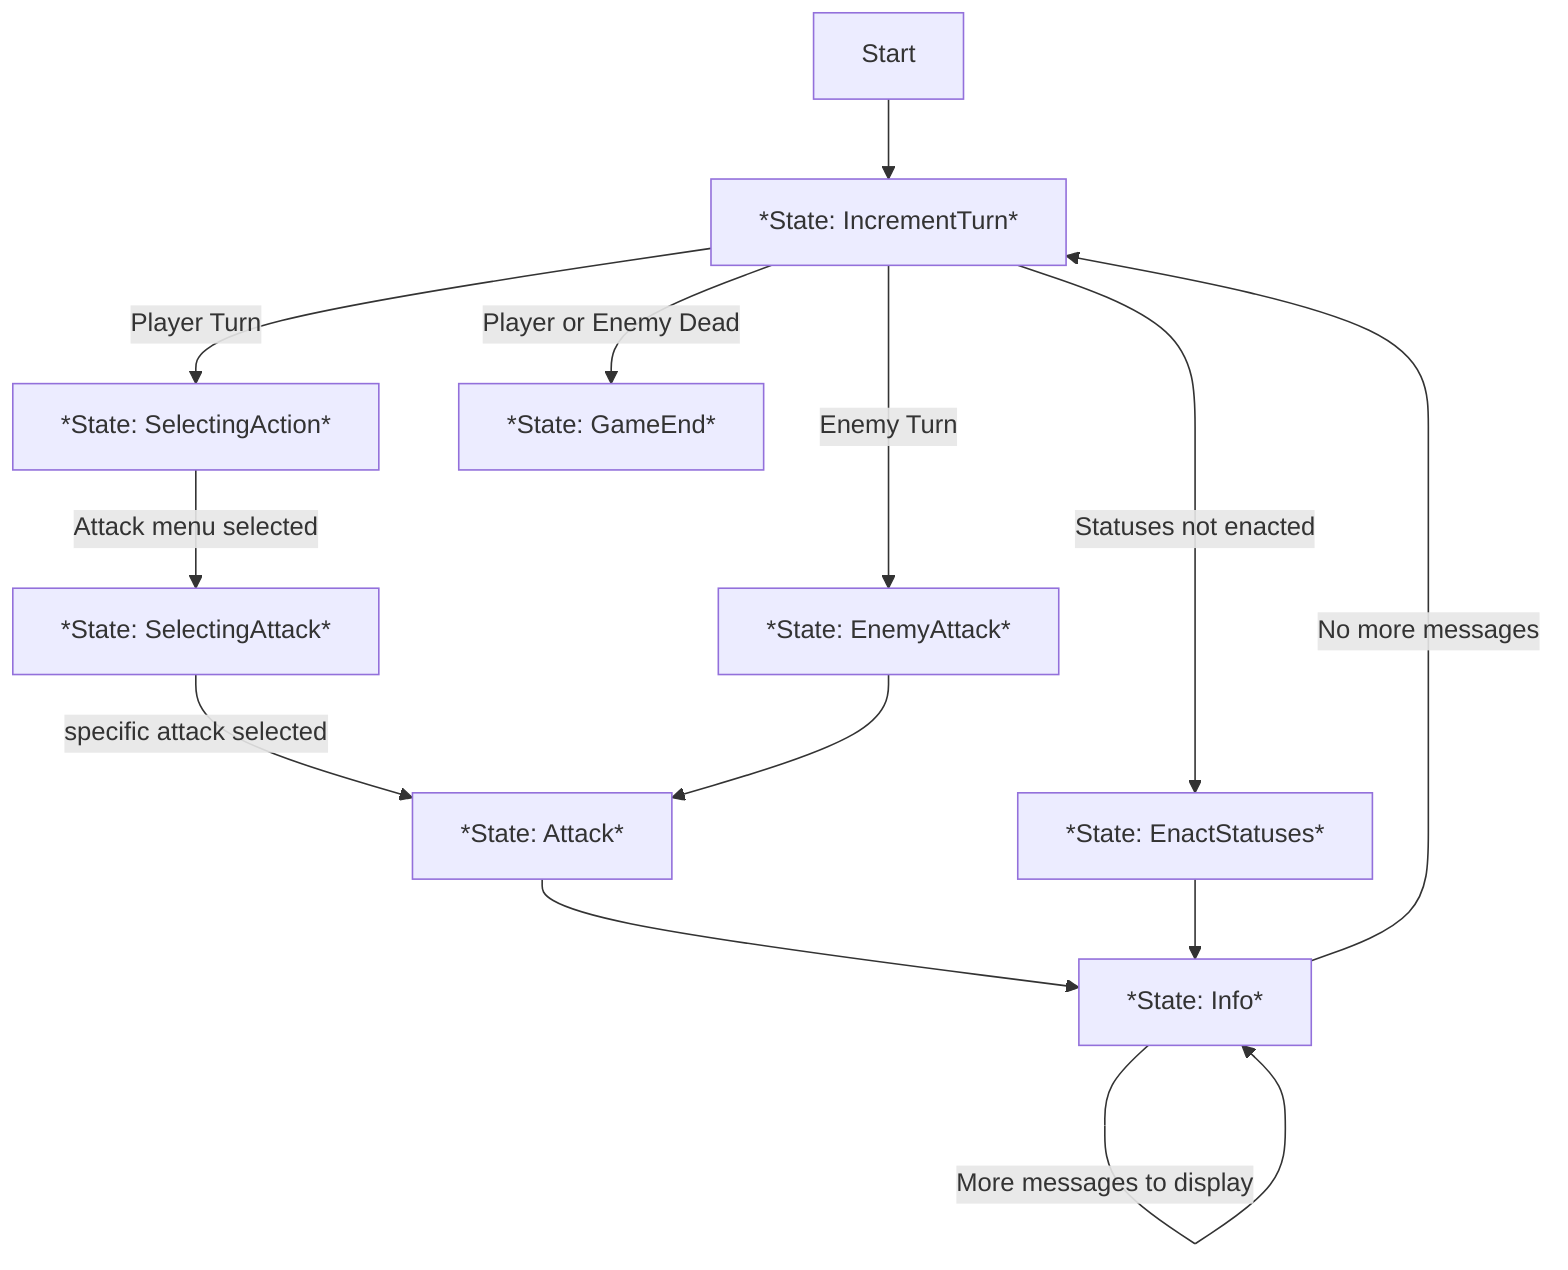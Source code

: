 flowchart TD
  Start
  IncrementTurn[*State: IncrementTurn*]
  SelectingAction[*State: SelectingAction*]
  SelectingAttack[*State: SelectingAttack*]
  Attack[*State: Attack*]
  Info[*State: Info*]
  EnemyAttack[*State: EnemyAttack*]
  GameEnd[*State: GameEnd*]
  EnactStatuses[*State: EnactStatuses*]

  Start --> IncrementTurn

  IncrementTurn --> |Player Turn| SelectingAction
  SelectingAction --> |Attack menu selected| SelectingAttack
  SelectingAttack --> |specific attack selected| Attack

  IncrementTurn --> |Enemy Turn| EnemyAttack
  EnemyAttack --> Attack

  Attack --> Info

  IncrementTurn --> |Player or Enemy Dead| GameEnd

  IncrementTurn --> |Statuses not enacted| EnactStatuses

  Info --> |No more messages| IncrementTurn
  Info --> |More messages to display| Info

  EnactStatuses --> Info